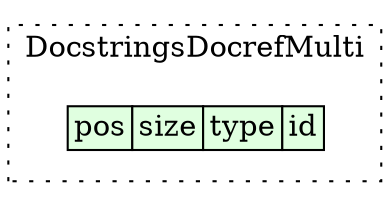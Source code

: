 digraph {
	rankdir=LR;
	node [shape=plaintext];
	subgraph cluster__docstrings_docref_multi {
		label="DocstringsDocrefMulti";
		graph[style=dotted];

		docstrings_docref_multi__seq [label=<<TABLE BORDER="0" CELLBORDER="1" CELLSPACING="0">
			<TR><TD BGCOLOR="#E0FFE0">pos</TD><TD BGCOLOR="#E0FFE0">size</TD><TD BGCOLOR="#E0FFE0">type</TD><TD BGCOLOR="#E0FFE0">id</TD></TR>
		</TABLE>>];
	}
}

